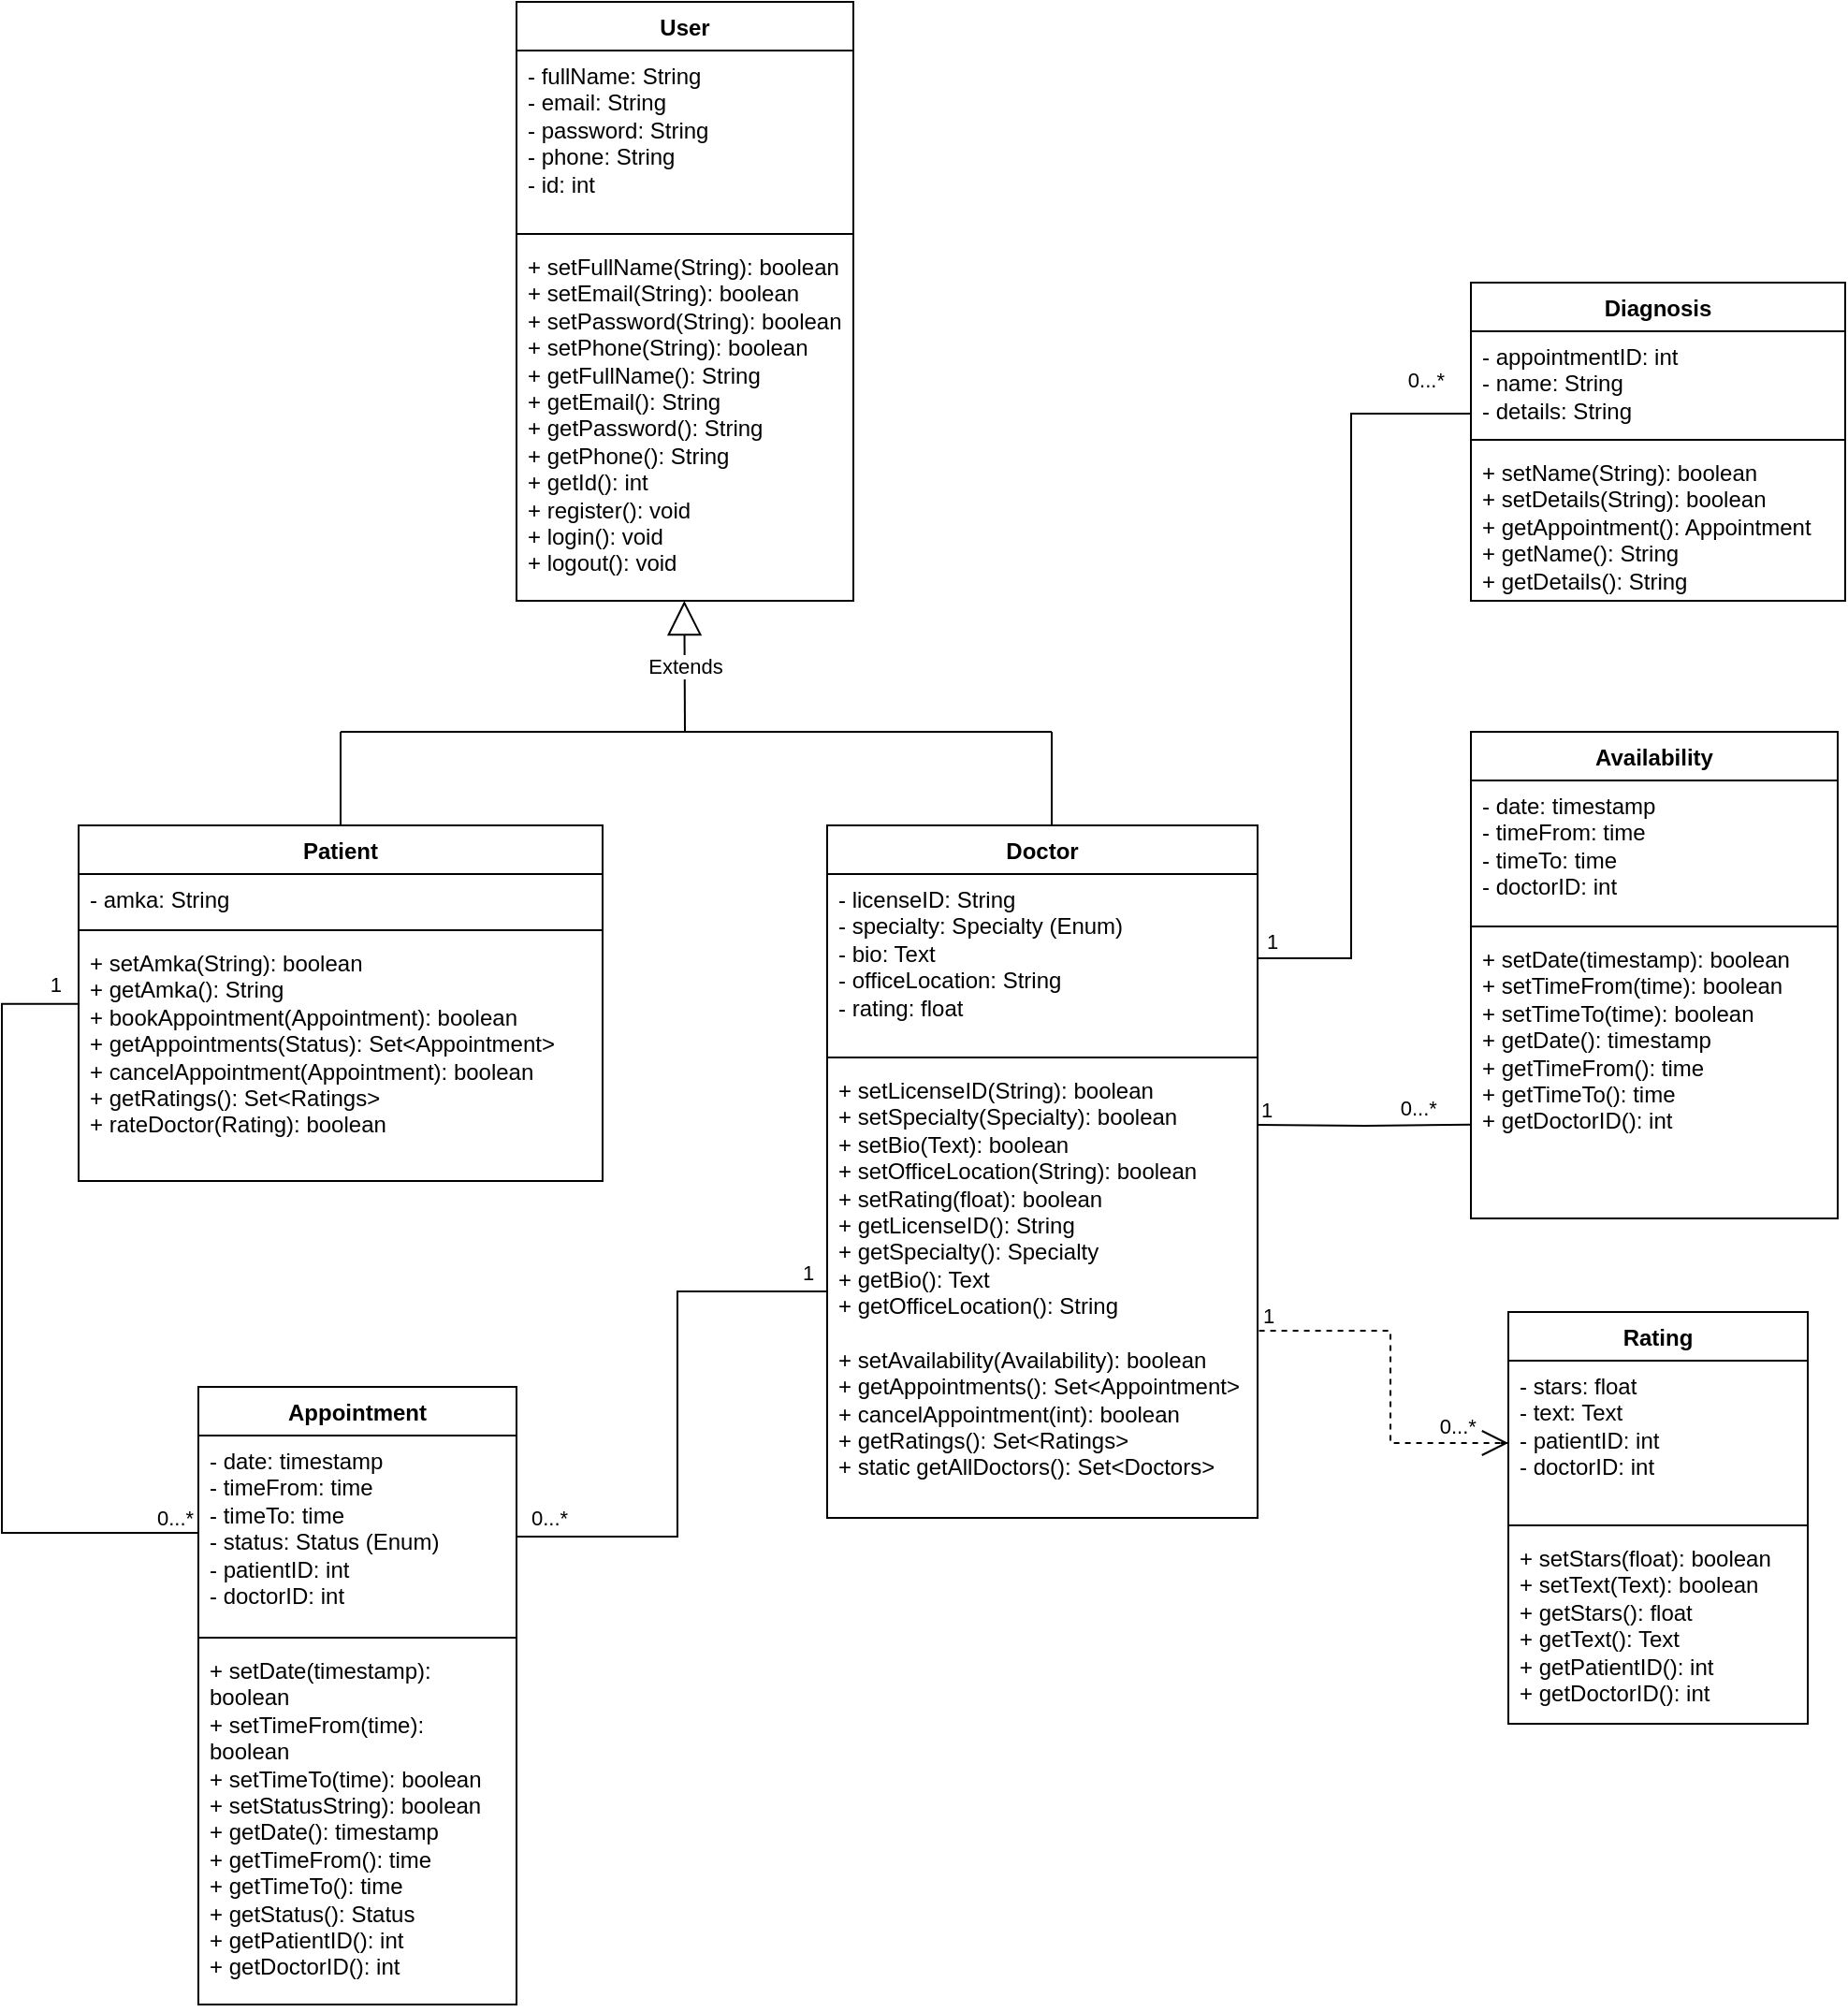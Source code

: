 <mxfile version="26.2.5">
  <diagram name="Σελίδα-1" id="ma7eOHYsg1zkFZsJwAv3">
    <mxGraphModel dx="2649" dy="1162" grid="1" gridSize="10" guides="1" tooltips="1" connect="1" arrows="1" fold="1" page="1" pageScale="1" pageWidth="827" pageHeight="1169" math="0" shadow="0">
      <root>
        <mxCell id="0" />
        <mxCell id="1" parent="0" />
        <mxCell id="nEy-xEynWaODndx7Sjhn-1" value="User" style="swimlane;fontStyle=1;align=center;verticalAlign=top;childLayout=stackLayout;horizontal=1;startSize=26;horizontalStack=0;resizeParent=1;resizeParentMax=0;resizeLast=0;collapsible=1;marginBottom=0;whiteSpace=wrap;html=1;" parent="1" vertex="1">
          <mxGeometry x="-96" y="50" width="180" height="320" as="geometry">
            <mxRectangle x="-120" y="40" width="70" height="30" as="alternateBounds" />
          </mxGeometry>
        </mxCell>
        <mxCell id="nEy-xEynWaODndx7Sjhn-2" value="- fullName: String&lt;div&gt;- email: String&lt;/div&gt;&lt;div&gt;- password: String&lt;/div&gt;&lt;div&gt;- phone: String&lt;/div&gt;&lt;div&gt;- id: int&lt;/div&gt;" style="text;strokeColor=none;fillColor=none;align=left;verticalAlign=top;spacingLeft=4;spacingRight=4;overflow=hidden;rotatable=0;points=[[0,0.5],[1,0.5]];portConstraint=eastwest;whiteSpace=wrap;html=1;" parent="nEy-xEynWaODndx7Sjhn-1" vertex="1">
          <mxGeometry y="26" width="180" height="94" as="geometry" />
        </mxCell>
        <mxCell id="nEy-xEynWaODndx7Sjhn-3" value="" style="line;strokeWidth=1;fillColor=none;align=left;verticalAlign=middle;spacingTop=-1;spacingLeft=3;spacingRight=3;rotatable=0;labelPosition=right;points=[];portConstraint=eastwest;strokeColor=inherit;" parent="nEy-xEynWaODndx7Sjhn-1" vertex="1">
          <mxGeometry y="120" width="180" height="8" as="geometry" />
        </mxCell>
        <mxCell id="nEy-xEynWaODndx7Sjhn-4" value="&lt;div&gt;+ setFullName(String): boolean&lt;/div&gt;&lt;div&gt;&lt;div&gt;+ setEmail(String): boolean&lt;/div&gt;&lt;/div&gt;&lt;div&gt;&lt;div&gt;+ setPassword(String): boolean&lt;/div&gt;&lt;/div&gt;&lt;div&gt;&lt;div&gt;+ setPhone(String): boolean&lt;/div&gt;&lt;/div&gt;&lt;div&gt;&lt;div&gt;+ getFullName(): String&lt;/div&gt;&lt;div&gt;+ getEmail(): String&lt;/div&gt;&lt;div&gt;+ getPassword(): String&lt;/div&gt;&lt;div&gt;+ getPhone(): String&lt;/div&gt;&lt;/div&gt;&lt;div&gt;+ getId(): int&lt;/div&gt;+ register(): void&lt;div&gt;&lt;div&gt;&lt;div&gt;+ login(): void&lt;div&gt;+ logout(): void&lt;div&gt;&lt;br&gt;&lt;/div&gt;&lt;/div&gt;&lt;/div&gt;&lt;/div&gt;&lt;/div&gt;" style="text;strokeColor=none;fillColor=none;align=left;verticalAlign=top;spacingLeft=4;spacingRight=4;overflow=hidden;rotatable=0;points=[[0,0.5],[1,0.5]];portConstraint=eastwest;whiteSpace=wrap;html=1;" parent="nEy-xEynWaODndx7Sjhn-1" vertex="1">
          <mxGeometry y="128" width="180" height="192" as="geometry" />
        </mxCell>
        <mxCell id="nEy-xEynWaODndx7Sjhn-5" value="Doctor" style="swimlane;fontStyle=1;align=center;verticalAlign=top;childLayout=stackLayout;horizontal=1;startSize=26;horizontalStack=0;resizeParent=1;resizeParentMax=0;resizeLast=0;collapsible=1;marginBottom=0;whiteSpace=wrap;html=1;" parent="1" vertex="1">
          <mxGeometry x="70" y="490" width="230" height="370" as="geometry" />
        </mxCell>
        <mxCell id="nEy-xEynWaODndx7Sjhn-6" value="- licenseID: String&lt;div&gt;- specialty: Specialty (Enum)&lt;/div&gt;&lt;div&gt;- bio: Text&lt;/div&gt;&lt;div&gt;- officeLocation: String&lt;/div&gt;&lt;div&gt;- rating: float&lt;/div&gt;" style="text;strokeColor=none;fillColor=none;align=left;verticalAlign=top;spacingLeft=4;spacingRight=4;overflow=hidden;rotatable=0;points=[[0,0.5],[1,0.5]];portConstraint=eastwest;whiteSpace=wrap;html=1;" parent="nEy-xEynWaODndx7Sjhn-5" vertex="1">
          <mxGeometry y="26" width="230" height="94" as="geometry" />
        </mxCell>
        <mxCell id="nEy-xEynWaODndx7Sjhn-7" value="" style="line;strokeWidth=1;fillColor=none;align=left;verticalAlign=middle;spacingTop=-1;spacingLeft=3;spacingRight=3;rotatable=0;labelPosition=right;points=[];portConstraint=eastwest;strokeColor=inherit;" parent="nEy-xEynWaODndx7Sjhn-5" vertex="1">
          <mxGeometry y="120" width="230" height="8" as="geometry" />
        </mxCell>
        <mxCell id="nEy-xEynWaODndx7Sjhn-8" value="&lt;div&gt;&lt;div&gt;+ setLicenseID(String): boolean&lt;/div&gt;&lt;div&gt;+ setSpecialty(Specialty): boolean&lt;/div&gt;&lt;div&gt;+ setBio(Text):&amp;nbsp;&lt;span style=&quot;background-color: transparent; color: light-dark(rgb(0, 0, 0), rgb(255, 255, 255));&quot;&gt;boolean&lt;/span&gt;&lt;/div&gt;&lt;div&gt;+ setOfficeLocation(String):&amp;nbsp;&lt;span style=&quot;background-color: transparent; color: light-dark(rgb(0, 0, 0), rgb(255, 255, 255));&quot;&gt;boolean&lt;/span&gt;&lt;/div&gt;&lt;div&gt;+ setRating(float):&amp;nbsp;&lt;span style=&quot;background-color: transparent; color: light-dark(rgb(0, 0, 0), rgb(255, 255, 255));&quot;&gt;boolean&lt;/span&gt;&lt;/div&gt;&lt;div&gt;&lt;div&gt;+ getLicenseID(): String&lt;/div&gt;&lt;div&gt;+ getSpecialty(): Specialty&lt;/div&gt;&lt;div&gt;+ getBio(): Text&lt;/div&gt;&lt;div&gt;+ getOfficeLocation(): String&lt;/div&gt;&lt;/div&gt;&lt;/div&gt;&lt;div&gt;&lt;br&gt;&lt;/div&gt;+ setAvailability(Availability): boolean&lt;div&gt;&lt;span style=&quot;background-color: transparent; color: light-dark(rgb(0, 0, 0), rgb(255, 255, 255));&quot;&gt;+ getAppointments(): Set&amp;lt;Appointment&amp;gt;&lt;/span&gt;&lt;div&gt;&lt;div&gt;+ cancelAppointment(int): boolean&lt;/div&gt;&lt;div&gt;+ getRatings(): Set&amp;lt;Ratings&amp;gt;&lt;/div&gt;&lt;/div&gt;&lt;/div&gt;&lt;div&gt;+ static getAll&lt;span style=&quot;background-color: transparent; color: light-dark(rgb(0, 0, 0), rgb(255, 255, 255));&quot;&gt;Doctors(): Set&amp;lt;Doctors&amp;gt;&lt;/span&gt;&lt;/div&gt;" style="text;strokeColor=none;fillColor=none;align=left;verticalAlign=top;spacingLeft=4;spacingRight=4;overflow=hidden;rotatable=0;points=[[0,0.5],[1,0.5]];portConstraint=eastwest;whiteSpace=wrap;html=1;" parent="nEy-xEynWaODndx7Sjhn-5" vertex="1">
          <mxGeometry y="128" width="230" height="242" as="geometry" />
        </mxCell>
        <mxCell id="nEy-xEynWaODndx7Sjhn-9" value="Patient" style="swimlane;fontStyle=1;align=center;verticalAlign=top;childLayout=stackLayout;horizontal=1;startSize=26;horizontalStack=0;resizeParent=1;resizeParentMax=0;resizeLast=0;collapsible=1;marginBottom=0;whiteSpace=wrap;html=1;" parent="1" vertex="1">
          <mxGeometry x="-330" y="490" width="280" height="190" as="geometry" />
        </mxCell>
        <mxCell id="nEy-xEynWaODndx7Sjhn-10" value="- amka: String" style="text;strokeColor=none;fillColor=none;align=left;verticalAlign=top;spacingLeft=4;spacingRight=4;overflow=hidden;rotatable=0;points=[[0,0.5],[1,0.5]];portConstraint=eastwest;whiteSpace=wrap;html=1;" parent="nEy-xEynWaODndx7Sjhn-9" vertex="1">
          <mxGeometry y="26" width="280" height="26" as="geometry" />
        </mxCell>
        <mxCell id="nEy-xEynWaODndx7Sjhn-11" value="" style="line;strokeWidth=1;fillColor=none;align=left;verticalAlign=middle;spacingTop=-1;spacingLeft=3;spacingRight=3;rotatable=0;labelPosition=right;points=[];portConstraint=eastwest;strokeColor=inherit;" parent="nEy-xEynWaODndx7Sjhn-9" vertex="1">
          <mxGeometry y="52" width="280" height="8" as="geometry" />
        </mxCell>
        <mxCell id="nEy-xEynWaODndx7Sjhn-12" value="&lt;div&gt;&lt;div&gt;&lt;span style=&quot;background-color: transparent; color: light-dark(rgb(0, 0, 0), rgb(255, 255, 255));&quot;&gt;+ setAmka(String): boolean&lt;/span&gt;&lt;/div&gt;&lt;div&gt;&lt;div&gt;+ getAmka(): String&lt;/div&gt;&lt;/div&gt;&lt;/div&gt;&lt;div&gt;+ bookAppointment(Appointment): boolean&lt;/div&gt;&lt;div&gt;+ getAppointments(Status): Set&amp;lt;Appointment&amp;gt;&amp;nbsp;&lt;span style=&quot;white-space: pre;&quot;&gt;&#x9;&lt;/span&gt;&lt;/div&gt;&lt;div&gt;&lt;div&gt;+ cancelAppointment(Appointment): boolean&lt;/div&gt;&lt;/div&gt;&lt;div&gt;&lt;span style=&quot;background-color: transparent; color: light-dark(rgb(0, 0, 0), rgb(255, 255, 255));&quot;&gt;+ getRatings(): Set&amp;lt;Ratings&amp;gt;&amp;nbsp;&lt;/span&gt;&lt;/div&gt;&lt;div&gt;+ rateDoctor(Rating): boolean&lt;/div&gt;" style="text;strokeColor=none;fillColor=none;align=left;verticalAlign=top;spacingLeft=4;spacingRight=4;overflow=hidden;rotatable=0;points=[[0,0.5],[1,0.5]];portConstraint=eastwest;whiteSpace=wrap;html=1;" parent="nEy-xEynWaODndx7Sjhn-9" vertex="1">
          <mxGeometry y="60" width="280" height="130" as="geometry" />
        </mxCell>
        <mxCell id="nEy-xEynWaODndx7Sjhn-13" value="Appointment" style="swimlane;fontStyle=1;align=center;verticalAlign=top;childLayout=stackLayout;horizontal=1;startSize=26;horizontalStack=0;resizeParent=1;resizeParentMax=0;resizeLast=0;collapsible=1;marginBottom=0;whiteSpace=wrap;html=1;" parent="1" vertex="1">
          <mxGeometry x="-266" y="790" width="170" height="330" as="geometry" />
        </mxCell>
        <mxCell id="nEy-xEynWaODndx7Sjhn-14" value="- date: timestamp&lt;div&gt;- timeFrom: time&lt;/div&gt;&lt;div&gt;- timeTo: time&lt;/div&gt;&lt;div&gt;- status: Status (Enum)&lt;/div&gt;&lt;div&gt;- patientID: int&lt;/div&gt;&lt;div&gt;- doctorID: int&amp;nbsp;&lt;/div&gt;" style="text;strokeColor=none;fillColor=none;align=left;verticalAlign=top;spacingLeft=4;spacingRight=4;overflow=hidden;rotatable=0;points=[[0,0.5],[1,0.5]];portConstraint=eastwest;whiteSpace=wrap;html=1;" parent="nEy-xEynWaODndx7Sjhn-13" vertex="1">
          <mxGeometry y="26" width="170" height="104" as="geometry" />
        </mxCell>
        <mxCell id="nEy-xEynWaODndx7Sjhn-15" value="" style="line;strokeWidth=1;fillColor=none;align=left;verticalAlign=middle;spacingTop=-1;spacingLeft=3;spacingRight=3;rotatable=0;labelPosition=right;points=[];portConstraint=eastwest;strokeColor=inherit;" parent="nEy-xEynWaODndx7Sjhn-13" vertex="1">
          <mxGeometry y="130" width="170" height="8" as="geometry" />
        </mxCell>
        <mxCell id="nEy-xEynWaODndx7Sjhn-16" value="&lt;div&gt;+ setDate(timestamp): boolean&lt;/div&gt;&lt;div&gt;+ setTimeFrom(time): boolean&lt;/div&gt;&lt;div&gt;+ setTimeTo(time): boolean&lt;/div&gt;&lt;div&gt;+ setStatusString): boolean&lt;/div&gt;&lt;div&gt;&lt;div&gt;+ getDate(): timestamp&lt;/div&gt;&lt;/div&gt;&lt;div&gt;&lt;div&gt;+ getTimeFrom(): time&lt;/div&gt;&lt;/div&gt;&lt;div&gt;&lt;div&gt;+ getTimeTo(): time&lt;/div&gt;&lt;div&gt;+ getStatus(): Status&lt;/div&gt;&lt;div&gt;+ getPatientID(): int&lt;/div&gt;&lt;div&gt;+ getDoctorID(): int&lt;/div&gt;&lt;/div&gt;" style="text;strokeColor=none;fillColor=none;align=left;verticalAlign=top;spacingLeft=4;spacingRight=4;overflow=hidden;rotatable=0;points=[[0,0.5],[1,0.5]];portConstraint=eastwest;whiteSpace=wrap;html=1;" parent="nEy-xEynWaODndx7Sjhn-13" vertex="1">
          <mxGeometry y="138" width="170" height="192" as="geometry" />
        </mxCell>
        <mxCell id="nEy-xEynWaODndx7Sjhn-17" value="Availability" style="swimlane;fontStyle=1;align=center;verticalAlign=top;childLayout=stackLayout;horizontal=1;startSize=26;horizontalStack=0;resizeParent=1;resizeParentMax=0;resizeLast=0;collapsible=1;marginBottom=0;whiteSpace=wrap;html=1;" parent="1" vertex="1">
          <mxGeometry x="414" y="440" width="196" height="260" as="geometry" />
        </mxCell>
        <mxCell id="nEy-xEynWaODndx7Sjhn-18" value="- date: timestamp&lt;div&gt;- timeFrom: time&lt;/div&gt;&lt;div&gt;- timeTo: time&lt;/div&gt;&lt;div&gt;- doctorID: int&lt;/div&gt;" style="text;strokeColor=none;fillColor=none;align=left;verticalAlign=top;spacingLeft=4;spacingRight=4;overflow=hidden;rotatable=0;points=[[0,0.5],[1,0.5]];portConstraint=eastwest;whiteSpace=wrap;html=1;" parent="nEy-xEynWaODndx7Sjhn-17" vertex="1">
          <mxGeometry y="26" width="196" height="74" as="geometry" />
        </mxCell>
        <mxCell id="nEy-xEynWaODndx7Sjhn-19" value="" style="line;strokeWidth=1;fillColor=none;align=left;verticalAlign=middle;spacingTop=-1;spacingLeft=3;spacingRight=3;rotatable=0;labelPosition=right;points=[];portConstraint=eastwest;strokeColor=inherit;" parent="nEy-xEynWaODndx7Sjhn-17" vertex="1">
          <mxGeometry y="100" width="196" height="8" as="geometry" />
        </mxCell>
        <mxCell id="nEy-xEynWaODndx7Sjhn-20" value="&lt;div&gt;+ setDate(timestamp): boolean&lt;/div&gt;&lt;div&gt;+ setTimeFrom(time): boolean&lt;/div&gt;&lt;div&gt;+ setTimeTo(time): boolean&lt;/div&gt;&lt;div&gt;+ getDate(): timestamp&lt;/div&gt;&lt;div&gt;+ getTimeFrom(): time&lt;/div&gt;&lt;div&gt;&lt;div&gt;+ getTimeTo(): time&lt;/div&gt;&lt;div&gt;+ getDoctorID(): int&lt;/div&gt;&lt;/div&gt;" style="text;strokeColor=none;fillColor=none;align=left;verticalAlign=top;spacingLeft=4;spacingRight=4;overflow=hidden;rotatable=0;points=[[0,0.5],[1,0.5]];portConstraint=eastwest;whiteSpace=wrap;html=1;" parent="nEy-xEynWaODndx7Sjhn-17" vertex="1">
          <mxGeometry y="108" width="196" height="152" as="geometry" />
        </mxCell>
        <mxCell id="nEy-xEynWaODndx7Sjhn-21" value="Rating" style="swimlane;fontStyle=1;align=center;verticalAlign=top;childLayout=stackLayout;horizontal=1;startSize=26;horizontalStack=0;resizeParent=1;resizeParentMax=0;resizeLast=0;collapsible=1;marginBottom=0;whiteSpace=wrap;html=1;" parent="1" vertex="1">
          <mxGeometry x="434" y="750" width="160" height="220" as="geometry" />
        </mxCell>
        <mxCell id="nEy-xEynWaODndx7Sjhn-22" value="- stars: float&lt;div&gt;- text: Text&lt;/div&gt;&lt;div&gt;- patientID: int&lt;/div&gt;&lt;div&gt;- doctorID: int&lt;/div&gt;" style="text;strokeColor=none;fillColor=none;align=left;verticalAlign=top;spacingLeft=4;spacingRight=4;overflow=hidden;rotatable=0;points=[[0,0.5],[1,0.5]];portConstraint=eastwest;whiteSpace=wrap;html=1;" parent="nEy-xEynWaODndx7Sjhn-21" vertex="1">
          <mxGeometry y="26" width="160" height="84" as="geometry" />
        </mxCell>
        <mxCell id="nEy-xEynWaODndx7Sjhn-23" value="" style="line;strokeWidth=1;fillColor=none;align=left;verticalAlign=middle;spacingTop=-1;spacingLeft=3;spacingRight=3;rotatable=0;labelPosition=right;points=[];portConstraint=eastwest;strokeColor=inherit;" parent="nEy-xEynWaODndx7Sjhn-21" vertex="1">
          <mxGeometry y="110" width="160" height="8" as="geometry" />
        </mxCell>
        <mxCell id="nEy-xEynWaODndx7Sjhn-24" value="&lt;div&gt;&lt;span style=&quot;background-color: transparent; color: light-dark(rgb(0, 0, 0), rgb(255, 255, 255));&quot;&gt;+ setStars(float): boolean&lt;/span&gt;&lt;/div&gt;&lt;div&gt;+ setText(Text): boolean&lt;/div&gt;&lt;div&gt;&lt;div&gt;+ getStars(): float&lt;/div&gt;&lt;div&gt;&lt;/div&gt;&lt;/div&gt;&lt;div&gt;&lt;div&gt;+ getText(): Text&lt;/div&gt;&lt;div&gt;+ getPatientID(): int&lt;/div&gt;&lt;div&gt;+ getDoctorID(): int&lt;/div&gt;&lt;/div&gt;" style="text;strokeColor=none;fillColor=none;align=left;verticalAlign=top;spacingLeft=4;spacingRight=4;overflow=hidden;rotatable=0;points=[[0,0.5],[1,0.5]];portConstraint=eastwest;whiteSpace=wrap;html=1;" parent="nEy-xEynWaODndx7Sjhn-21" vertex="1">
          <mxGeometry y="118" width="160" height="102" as="geometry" />
        </mxCell>
        <mxCell id="nEy-xEynWaODndx7Sjhn-25" value="Diagnosis" style="swimlane;fontStyle=1;align=center;verticalAlign=top;childLayout=stackLayout;horizontal=1;startSize=26;horizontalStack=0;resizeParent=1;resizeParentMax=0;resizeLast=0;collapsible=1;marginBottom=0;whiteSpace=wrap;html=1;" parent="1" vertex="1">
          <mxGeometry x="414" y="200" width="200" height="170" as="geometry" />
        </mxCell>
        <mxCell id="nEy-xEynWaODndx7Sjhn-26" value="- appointmentID: int&lt;div&gt;- name: String&lt;/div&gt;&lt;div&gt;- details: String&lt;/div&gt;" style="text;strokeColor=none;fillColor=none;align=left;verticalAlign=top;spacingLeft=4;spacingRight=4;overflow=hidden;rotatable=0;points=[[0,0.5],[1,0.5]];portConstraint=eastwest;whiteSpace=wrap;html=1;" parent="nEy-xEynWaODndx7Sjhn-25" vertex="1">
          <mxGeometry y="26" width="200" height="54" as="geometry" />
        </mxCell>
        <mxCell id="nEy-xEynWaODndx7Sjhn-27" value="" style="line;strokeWidth=1;fillColor=none;align=left;verticalAlign=middle;spacingTop=-1;spacingLeft=3;spacingRight=3;rotatable=0;labelPosition=right;points=[];portConstraint=eastwest;strokeColor=inherit;" parent="nEy-xEynWaODndx7Sjhn-25" vertex="1">
          <mxGeometry y="80" width="200" height="8" as="geometry" />
        </mxCell>
        <mxCell id="nEy-xEynWaODndx7Sjhn-28" value="&lt;div&gt;&lt;span style=&quot;background-color: transparent; color: light-dark(rgb(0, 0, 0), rgb(255, 255, 255));&quot;&gt;+ setName(String): boolean&lt;/span&gt;&lt;/div&gt;&lt;div&gt;+ setDetails(String): boolean&lt;/div&gt;&lt;div&gt;&lt;div&gt;+ getAppointment(): Appointment&lt;/div&gt;&lt;div&gt;+ getName(): String&lt;/div&gt;&lt;div&gt;+ getDetails(): String&lt;/div&gt;&lt;/div&gt;" style="text;strokeColor=none;fillColor=none;align=left;verticalAlign=top;spacingLeft=4;spacingRight=4;overflow=hidden;rotatable=0;points=[[0,0.5],[1,0.5]];portConstraint=eastwest;whiteSpace=wrap;html=1;" parent="nEy-xEynWaODndx7Sjhn-25" vertex="1">
          <mxGeometry y="88" width="200" height="82" as="geometry" />
        </mxCell>
        <mxCell id="X38XL1E0ZOS0bh-JIAz3-3" value="Extends" style="endArrow=block;endSize=16;endFill=0;html=1;rounded=0;entryX=0.156;entryY=0.984;entryDx=0;entryDy=0;entryPerimeter=0;" edge="1" parent="1">
          <mxGeometry width="160" relative="1" as="geometry">
            <mxPoint x="-6" y="440" as="sourcePoint" />
            <mxPoint x="-6.32" y="369.998" as="targetPoint" />
          </mxGeometry>
        </mxCell>
        <mxCell id="X38XL1E0ZOS0bh-JIAz3-4" value="" style="endArrow=none;html=1;rounded=0;" edge="1" parent="1">
          <mxGeometry width="50" height="50" relative="1" as="geometry">
            <mxPoint x="-190" y="440" as="sourcePoint" />
            <mxPoint x="190" y="440" as="targetPoint" />
          </mxGeometry>
        </mxCell>
        <mxCell id="X38XL1E0ZOS0bh-JIAz3-5" value="" style="endArrow=none;html=1;rounded=0;exitX=0.5;exitY=0;exitDx=0;exitDy=0;" edge="1" parent="1" source="nEy-xEynWaODndx7Sjhn-9">
          <mxGeometry width="50" height="50" relative="1" as="geometry">
            <mxPoint x="-240" y="490" as="sourcePoint" />
            <mxPoint x="-190" y="440" as="targetPoint" />
          </mxGeometry>
        </mxCell>
        <mxCell id="X38XL1E0ZOS0bh-JIAz3-6" value="" style="endArrow=none;html=1;rounded=0;exitX=0.5;exitY=0;exitDx=0;exitDy=0;" edge="1" parent="1">
          <mxGeometry width="50" height="50" relative="1" as="geometry">
            <mxPoint x="190" y="490" as="sourcePoint" />
            <mxPoint x="190" y="440" as="targetPoint" />
          </mxGeometry>
        </mxCell>
        <mxCell id="X38XL1E0ZOS0bh-JIAz3-14" value="" style="endArrow=none;html=1;edgeStyle=orthogonalEdgeStyle;rounded=0;entryX=0;entryY=0.5;entryDx=0;entryDy=0;" edge="1" parent="1" target="nEy-xEynWaODndx7Sjhn-8">
          <mxGeometry relative="1" as="geometry">
            <mxPoint x="-96" y="870" as="sourcePoint" />
            <mxPoint x="10" y="660" as="targetPoint" />
            <Array as="points">
              <mxPoint x="-10" y="870" />
              <mxPoint x="-10" y="739" />
            </Array>
          </mxGeometry>
        </mxCell>
        <mxCell id="X38XL1E0ZOS0bh-JIAz3-15" value="0...*" style="edgeLabel;resizable=0;html=1;align=left;verticalAlign=bottom;" connectable="0" vertex="1" parent="X38XL1E0ZOS0bh-JIAz3-14">
          <mxGeometry x="-1" relative="1" as="geometry">
            <mxPoint x="6" y="-2" as="offset" />
          </mxGeometry>
        </mxCell>
        <mxCell id="X38XL1E0ZOS0bh-JIAz3-17" value="1" style="edgeLabel;resizable=0;html=1;align=left;verticalAlign=bottom;" connectable="0" vertex="1" parent="1">
          <mxGeometry x="40" y="690" as="geometry">
            <mxPoint x="15" y="47" as="offset" />
          </mxGeometry>
        </mxCell>
        <mxCell id="X38XL1E0ZOS0bh-JIAz3-18" value="" style="endArrow=none;html=1;edgeStyle=orthogonalEdgeStyle;rounded=0;entryX=0.002;entryY=0.272;entryDx=0;entryDy=0;entryPerimeter=0;exitX=0.005;exitY=0.541;exitDx=0;exitDy=0;exitPerimeter=0;" edge="1" parent="1" target="nEy-xEynWaODndx7Sjhn-12">
          <mxGeometry relative="1" as="geometry">
            <mxPoint x="-266.05" y="870.084" as="sourcePoint" />
            <mxPoint x="-330.9" y="585" as="targetPoint" />
            <Array as="points">
              <mxPoint x="-266" y="868" />
              <mxPoint x="-371" y="868" />
              <mxPoint x="-371" y="585" />
            </Array>
          </mxGeometry>
        </mxCell>
        <mxCell id="X38XL1E0ZOS0bh-JIAz3-19" value="0...*" style="edgeLabel;resizable=0;html=1;align=left;verticalAlign=bottom;" connectable="0" vertex="1" parent="X38XL1E0ZOS0bh-JIAz3-18">
          <mxGeometry x="-1" relative="1" as="geometry">
            <mxPoint x="-24" y="-2" as="offset" />
          </mxGeometry>
        </mxCell>
        <mxCell id="X38XL1E0ZOS0bh-JIAz3-20" value="1" style="edgeLabel;resizable=0;html=1;align=right;verticalAlign=bottom;" connectable="0" vertex="1" parent="X38XL1E0ZOS0bh-JIAz3-18">
          <mxGeometry x="1" relative="1" as="geometry">
            <mxPoint x="-9" y="-2" as="offset" />
          </mxGeometry>
        </mxCell>
        <mxCell id="X38XL1E0ZOS0bh-JIAz3-25" value="" style="endArrow=none;html=1;edgeStyle=orthogonalEdgeStyle;rounded=0;" edge="1" parent="1" target="nEy-xEynWaODndx7Sjhn-26">
          <mxGeometry relative="1" as="geometry">
            <mxPoint x="300" y="560" as="sourcePoint" />
            <mxPoint x="360" y="270" as="targetPoint" />
            <Array as="points">
              <mxPoint x="300" y="561" />
              <mxPoint x="350" y="561" />
              <mxPoint x="350" y="270" />
            </Array>
          </mxGeometry>
        </mxCell>
        <mxCell id="X38XL1E0ZOS0bh-JIAz3-26" value="&amp;nbsp;1" style="edgeLabel;resizable=0;html=1;align=left;verticalAlign=bottom;" connectable="0" vertex="1" parent="X38XL1E0ZOS0bh-JIAz3-25">
          <mxGeometry x="-1" relative="1" as="geometry" />
        </mxCell>
        <mxCell id="X38XL1E0ZOS0bh-JIAz3-27" value="0...*" style="edgeLabel;resizable=0;html=1;align=right;verticalAlign=bottom;" connectable="0" vertex="1" parent="X38XL1E0ZOS0bh-JIAz3-25">
          <mxGeometry x="1" relative="1" as="geometry">
            <mxPoint x="-14" y="-10" as="offset" />
          </mxGeometry>
        </mxCell>
        <mxCell id="X38XL1E0ZOS0bh-JIAz3-28" value="" style="endArrow=none;html=1;edgeStyle=orthogonalEdgeStyle;rounded=0;entryX=0;entryY=0.67;entryDx=0;entryDy=0;entryPerimeter=0;" edge="1" parent="1" target="nEy-xEynWaODndx7Sjhn-20">
          <mxGeometry relative="1" as="geometry">
            <mxPoint x="300" y="650" as="sourcePoint" />
            <mxPoint x="410" y="650" as="targetPoint" />
          </mxGeometry>
        </mxCell>
        <mxCell id="X38XL1E0ZOS0bh-JIAz3-29" value="1" style="edgeLabel;resizable=0;html=1;align=left;verticalAlign=bottom;" connectable="0" vertex="1" parent="X38XL1E0ZOS0bh-JIAz3-28">
          <mxGeometry x="-1" relative="1" as="geometry" />
        </mxCell>
        <mxCell id="X38XL1E0ZOS0bh-JIAz3-30" value="0...*&amp;nbsp;" style="edgeLabel;resizable=0;html=1;align=right;verticalAlign=bottom;" connectable="0" vertex="1" parent="X38XL1E0ZOS0bh-JIAz3-28">
          <mxGeometry x="1" relative="1" as="geometry">
            <mxPoint x="-14" as="offset" />
          </mxGeometry>
        </mxCell>
        <mxCell id="X38XL1E0ZOS0bh-JIAz3-31" value="" style="endArrow=none;html=1;edgeStyle=orthogonalEdgeStyle;rounded=0;entryX=-0.005;entryY=0.484;entryDx=0;entryDy=0;entryPerimeter=0;strokeColor=default;dashed=1;" edge="1" parent="1">
          <mxGeometry relative="1" as="geometry">
            <mxPoint x="300.8" y="760" as="sourcePoint" />
            <mxPoint x="434.0" y="816.656" as="targetPoint" />
            <Array as="points">
              <mxPoint x="371" y="760" />
              <mxPoint x="371" y="820" />
              <mxPoint x="434" y="820" />
            </Array>
          </mxGeometry>
        </mxCell>
        <mxCell id="X38XL1E0ZOS0bh-JIAz3-32" value="1" style="edgeLabel;resizable=0;html=1;align=left;verticalAlign=bottom;" connectable="0" vertex="1" parent="X38XL1E0ZOS0bh-JIAz3-31">
          <mxGeometry x="-1" relative="1" as="geometry" />
        </mxCell>
        <mxCell id="X38XL1E0ZOS0bh-JIAz3-33" value="0...*&amp;nbsp;" style="edgeLabel;resizable=0;html=1;align=right;verticalAlign=bottom;" connectable="0" vertex="1" parent="X38XL1E0ZOS0bh-JIAz3-31">
          <mxGeometry x="1" relative="1" as="geometry">
            <mxPoint x="-14" y="3" as="offset" />
          </mxGeometry>
        </mxCell>
        <mxCell id="X38XL1E0ZOS0bh-JIAz3-35" value="" style="endArrow=open;endFill=1;endSize=12;html=1;rounded=0;" edge="1" parent="1">
          <mxGeometry width="160" relative="1" as="geometry">
            <mxPoint x="430" y="820" as="sourcePoint" />
            <mxPoint x="434" y="820" as="targetPoint" />
          </mxGeometry>
        </mxCell>
      </root>
    </mxGraphModel>
  </diagram>
</mxfile>
